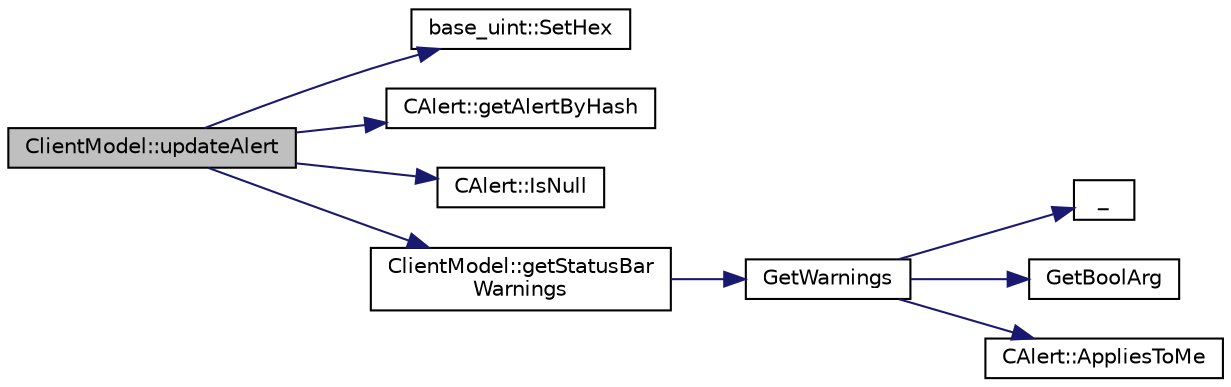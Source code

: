 digraph "ClientModel::updateAlert"
{
  edge [fontname="Helvetica",fontsize="10",labelfontname="Helvetica",labelfontsize="10"];
  node [fontname="Helvetica",fontsize="10",shape=record];
  rankdir="LR";
  Node228 [label="ClientModel::updateAlert",height=0.2,width=0.4,color="black", fillcolor="grey75", style="filled", fontcolor="black"];
  Node228 -> Node229 [color="midnightblue",fontsize="10",style="solid",fontname="Helvetica"];
  Node229 [label="base_uint::SetHex",height=0.2,width=0.4,color="black", fillcolor="white", style="filled",URL="$classbase__uint.html#ade1a897fac931f28f54998c92c797228"];
  Node228 -> Node230 [color="midnightblue",fontsize="10",style="solid",fontname="Helvetica"];
  Node230 [label="CAlert::getAlertByHash",height=0.2,width=0.4,color="black", fillcolor="white", style="filled",URL="$class_c_alert.html#aa37df9d177a6841ec5fa1e611c42b968"];
  Node228 -> Node231 [color="midnightblue",fontsize="10",style="solid",fontname="Helvetica"];
  Node231 [label="CAlert::IsNull",height=0.2,width=0.4,color="black", fillcolor="white", style="filled",URL="$class_c_alert.html#a9c728b7fe91e74c51116a23b07d6978a"];
  Node228 -> Node232 [color="midnightblue",fontsize="10",style="solid",fontname="Helvetica"];
  Node232 [label="ClientModel::getStatusBar\lWarnings",height=0.2,width=0.4,color="black", fillcolor="white", style="filled",URL="$class_client_model.html#a16718fa6c90ac5bce0ce1dcbfb3ec95c",tooltip="Return warnings to be displayed in status bar. "];
  Node232 -> Node233 [color="midnightblue",fontsize="10",style="solid",fontname="Helvetica"];
  Node233 [label="GetWarnings",height=0.2,width=0.4,color="black", fillcolor="white", style="filled",URL="$main_8cpp.html#a70b1d1b79f1c760e65c960713b87b732"];
  Node233 -> Node234 [color="midnightblue",fontsize="10",style="solid",fontname="Helvetica"];
  Node234 [label="_",height=0.2,width=0.4,color="black", fillcolor="white", style="filled",URL="$ui__interface_8h.html#aad133bb6103b53cebf03fd01e2f11ba1",tooltip="Translation function: Call Translate signal on UI interface, which returns a boost::optional result..."];
  Node233 -> Node235 [color="midnightblue",fontsize="10",style="solid",fontname="Helvetica"];
  Node235 [label="GetBoolArg",height=0.2,width=0.4,color="black", fillcolor="white", style="filled",URL="$util_8cpp.html#a64d956f1dda7f9a80ab5d594532b906d",tooltip="Return boolean argument or default value. "];
  Node233 -> Node236 [color="midnightblue",fontsize="10",style="solid",fontname="Helvetica"];
  Node236 [label="CAlert::AppliesToMe",height=0.2,width=0.4,color="black", fillcolor="white", style="filled",URL="$class_c_alert.html#aba79cc9e957446fe93f05cb18f12b24b"];
}
